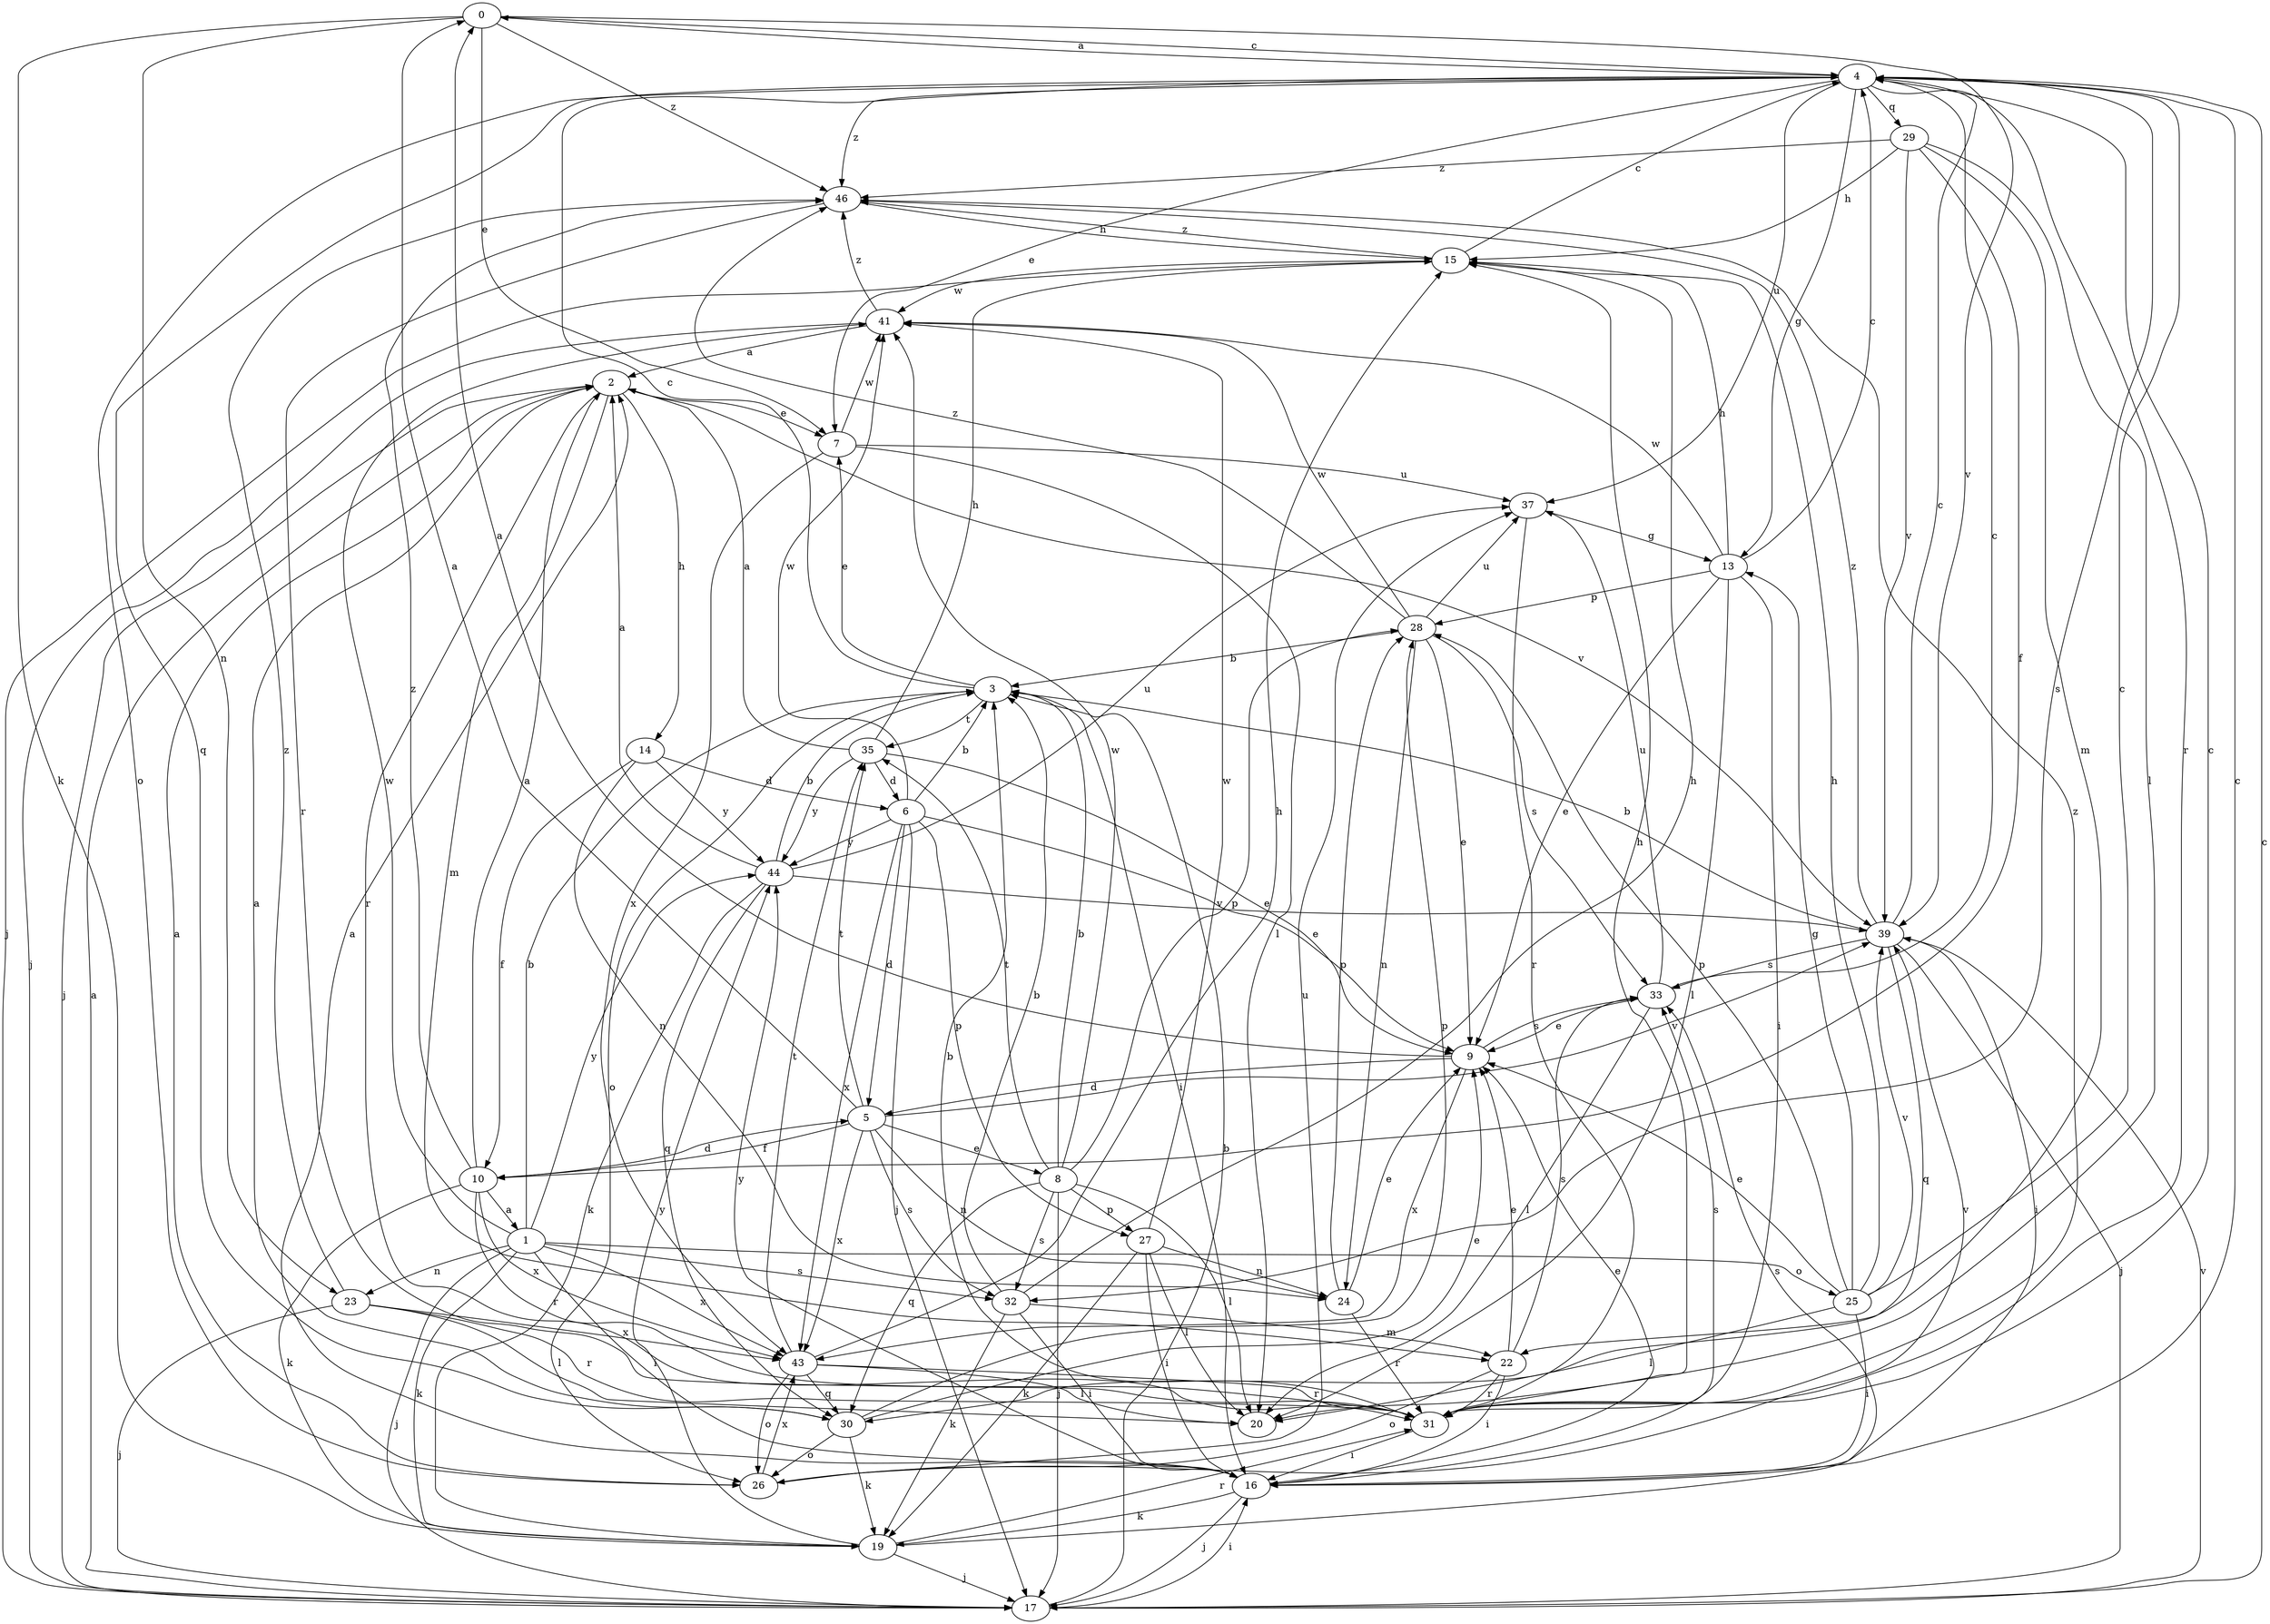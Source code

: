 strict digraph  {
0;
1;
2;
3;
4;
5;
6;
7;
8;
9;
10;
13;
14;
15;
16;
17;
19;
20;
22;
23;
24;
25;
26;
27;
28;
29;
30;
31;
32;
33;
35;
37;
39;
41;
43;
44;
46;
0 -> 4  [label=c];
0 -> 7  [label=e];
0 -> 19  [label=k];
0 -> 23  [label=n];
0 -> 39  [label=v];
0 -> 46  [label=z];
1 -> 3  [label=b];
1 -> 16  [label=i];
1 -> 17  [label=j];
1 -> 19  [label=k];
1 -> 23  [label=n];
1 -> 25  [label=o];
1 -> 32  [label=s];
1 -> 41  [label=w];
1 -> 43  [label=x];
1 -> 44  [label=y];
2 -> 7  [label=e];
2 -> 14  [label=h];
2 -> 17  [label=j];
2 -> 22  [label=m];
2 -> 31  [label=r];
2 -> 39  [label=v];
3 -> 4  [label=c];
3 -> 7  [label=e];
3 -> 16  [label=i];
3 -> 26  [label=o];
3 -> 35  [label=t];
4 -> 0  [label=a];
4 -> 7  [label=e];
4 -> 13  [label=g];
4 -> 26  [label=o];
4 -> 29  [label=q];
4 -> 30  [label=q];
4 -> 31  [label=r];
4 -> 32  [label=s];
4 -> 37  [label=u];
4 -> 46  [label=z];
5 -> 0  [label=a];
5 -> 8  [label=e];
5 -> 10  [label=f];
5 -> 24  [label=n];
5 -> 32  [label=s];
5 -> 35  [label=t];
5 -> 39  [label=v];
5 -> 43  [label=x];
6 -> 3  [label=b];
6 -> 5  [label=d];
6 -> 9  [label=e];
6 -> 17  [label=j];
6 -> 27  [label=p];
6 -> 41  [label=w];
6 -> 43  [label=x];
6 -> 44  [label=y];
7 -> 20  [label=l];
7 -> 37  [label=u];
7 -> 41  [label=w];
7 -> 43  [label=x];
8 -> 3  [label=b];
8 -> 17  [label=j];
8 -> 20  [label=l];
8 -> 27  [label=p];
8 -> 28  [label=p];
8 -> 30  [label=q];
8 -> 32  [label=s];
8 -> 35  [label=t];
8 -> 41  [label=w];
9 -> 0  [label=a];
9 -> 5  [label=d];
9 -> 33  [label=s];
9 -> 43  [label=x];
10 -> 1  [label=a];
10 -> 2  [label=a];
10 -> 5  [label=d];
10 -> 19  [label=k];
10 -> 31  [label=r];
10 -> 43  [label=x];
10 -> 46  [label=z];
13 -> 4  [label=c];
13 -> 9  [label=e];
13 -> 15  [label=h];
13 -> 16  [label=i];
13 -> 20  [label=l];
13 -> 28  [label=p];
13 -> 41  [label=w];
14 -> 6  [label=d];
14 -> 10  [label=f];
14 -> 24  [label=n];
14 -> 44  [label=y];
15 -> 4  [label=c];
15 -> 17  [label=j];
15 -> 41  [label=w];
15 -> 46  [label=z];
16 -> 2  [label=a];
16 -> 4  [label=c];
16 -> 9  [label=e];
16 -> 17  [label=j];
16 -> 19  [label=k];
16 -> 44  [label=y];
17 -> 2  [label=a];
17 -> 3  [label=b];
17 -> 4  [label=c];
17 -> 16  [label=i];
17 -> 39  [label=v];
19 -> 17  [label=j];
19 -> 31  [label=r];
19 -> 33  [label=s];
19 -> 44  [label=y];
22 -> 9  [label=e];
22 -> 16  [label=i];
22 -> 26  [label=o];
22 -> 31  [label=r];
22 -> 33  [label=s];
23 -> 17  [label=j];
23 -> 20  [label=l];
23 -> 31  [label=r];
23 -> 43  [label=x];
23 -> 46  [label=z];
24 -> 9  [label=e];
24 -> 28  [label=p];
24 -> 31  [label=r];
25 -> 4  [label=c];
25 -> 9  [label=e];
25 -> 13  [label=g];
25 -> 15  [label=h];
25 -> 16  [label=i];
25 -> 20  [label=l];
25 -> 28  [label=p];
25 -> 39  [label=v];
26 -> 2  [label=a];
26 -> 37  [label=u];
26 -> 39  [label=v];
26 -> 43  [label=x];
27 -> 16  [label=i];
27 -> 19  [label=k];
27 -> 20  [label=l];
27 -> 24  [label=n];
27 -> 41  [label=w];
28 -> 3  [label=b];
28 -> 9  [label=e];
28 -> 24  [label=n];
28 -> 33  [label=s];
28 -> 37  [label=u];
28 -> 41  [label=w];
28 -> 46  [label=z];
29 -> 10  [label=f];
29 -> 15  [label=h];
29 -> 20  [label=l];
29 -> 22  [label=m];
29 -> 39  [label=v];
29 -> 46  [label=z];
30 -> 2  [label=a];
30 -> 9  [label=e];
30 -> 19  [label=k];
30 -> 26  [label=o];
30 -> 28  [label=p];
31 -> 3  [label=b];
31 -> 4  [label=c];
31 -> 15  [label=h];
31 -> 16  [label=i];
31 -> 33  [label=s];
31 -> 46  [label=z];
32 -> 3  [label=b];
32 -> 15  [label=h];
32 -> 16  [label=i];
32 -> 19  [label=k];
32 -> 22  [label=m];
33 -> 4  [label=c];
33 -> 9  [label=e];
33 -> 20  [label=l];
33 -> 37  [label=u];
35 -> 2  [label=a];
35 -> 6  [label=d];
35 -> 9  [label=e];
35 -> 15  [label=h];
35 -> 44  [label=y];
37 -> 13  [label=g];
37 -> 31  [label=r];
39 -> 3  [label=b];
39 -> 4  [label=c];
39 -> 16  [label=i];
39 -> 17  [label=j];
39 -> 30  [label=q];
39 -> 33  [label=s];
39 -> 46  [label=z];
41 -> 2  [label=a];
41 -> 17  [label=j];
41 -> 46  [label=z];
43 -> 15  [label=h];
43 -> 20  [label=l];
43 -> 26  [label=o];
43 -> 30  [label=q];
43 -> 31  [label=r];
43 -> 35  [label=t];
44 -> 2  [label=a];
44 -> 3  [label=b];
44 -> 19  [label=k];
44 -> 30  [label=q];
44 -> 37  [label=u];
44 -> 39  [label=v];
46 -> 15  [label=h];
46 -> 31  [label=r];
}

